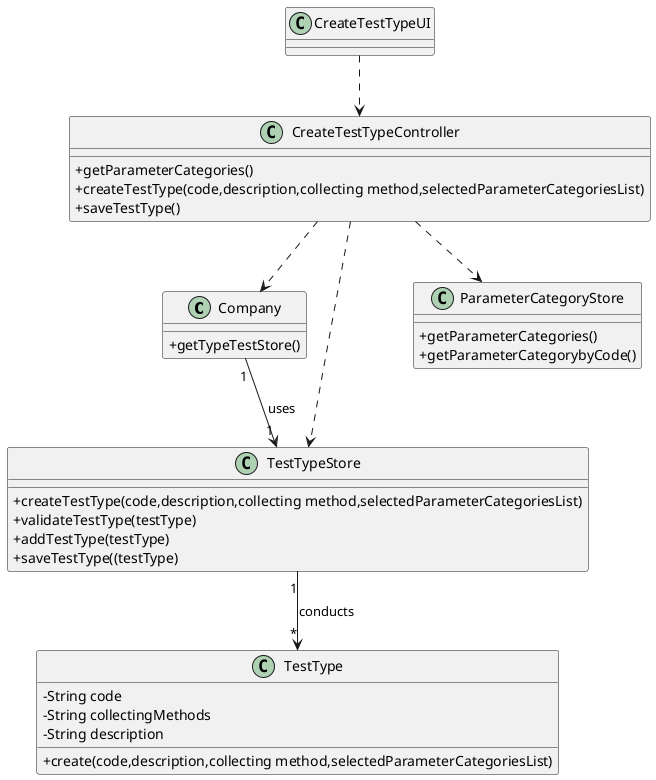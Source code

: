 @startuml
skinparam classAttributeIconSize 0

class Company{
+getTypeTestStore()
}

class CreateTestTypeUI{
}

class CreateTestTypeController{
+getParameterCategories()
+createTestType(code,description,collecting method,selectedParameterCategoriesList)
+saveTestType()
}

class TestType{
-String code
-String collectingMethods
-String description
+create(code,description,collecting method,selectedParameterCategoriesList)
}

class TestTypeStore{
+createTestType(code,description,collecting method,selectedParameterCategoriesList)
+validateTestType(testType)
+addTestType(testType)
+saveTestType((testType)
}

class ParameterCategoryStore{
+getParameterCategories()
+getParameterCategorybyCode()
}

CreateTestTypeUI ..> CreateTestTypeController
CreateTestTypeController ..> Company
CreateTestTypeController ..> TestTypeStore
CreateTestTypeController ..> ParameterCategoryStore
Company"1"--> "1" TestTypeStore : uses
TestTypeStore "1"-->"*" TestType : conducts

@enduml